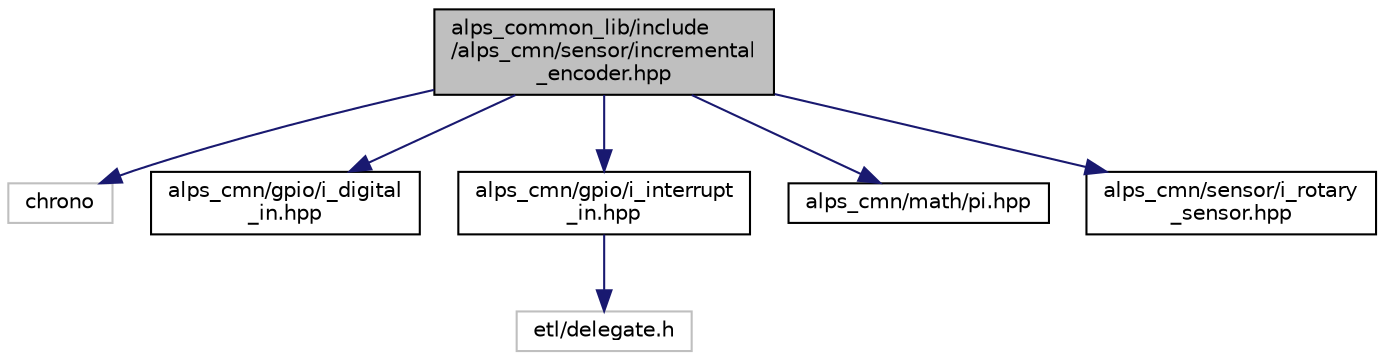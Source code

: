 digraph "alps_common_lib/include/alps_cmn/sensor/incremental_encoder.hpp"
{
 // LATEX_PDF_SIZE
  edge [fontname="Helvetica",fontsize="10",labelfontname="Helvetica",labelfontsize="10"];
  node [fontname="Helvetica",fontsize="10",shape=record];
  Node1 [label="alps_common_lib/include\l/alps_cmn/sensor/incremental\l_encoder.hpp",height=0.2,width=0.4,color="black", fillcolor="grey75", style="filled", fontcolor="black",tooltip=" "];
  Node1 -> Node2 [color="midnightblue",fontsize="10",style="solid",fontname="Helvetica"];
  Node2 [label="chrono",height=0.2,width=0.4,color="grey75", fillcolor="white", style="filled",tooltip=" "];
  Node1 -> Node3 [color="midnightblue",fontsize="10",style="solid",fontname="Helvetica"];
  Node3 [label="alps_cmn/gpio/i_digital\l_in.hpp",height=0.2,width=0.4,color="black", fillcolor="white", style="filled",URL="$i__digital__in_8hpp.html",tooltip=" "];
  Node1 -> Node4 [color="midnightblue",fontsize="10",style="solid",fontname="Helvetica"];
  Node4 [label="alps_cmn/gpio/i_interrupt\l_in.hpp",height=0.2,width=0.4,color="black", fillcolor="white", style="filled",URL="$i__interrupt__in_8hpp.html",tooltip=" "];
  Node4 -> Node5 [color="midnightblue",fontsize="10",style="solid",fontname="Helvetica"];
  Node5 [label="etl/delegate.h",height=0.2,width=0.4,color="grey75", fillcolor="white", style="filled",tooltip=" "];
  Node1 -> Node6 [color="midnightblue",fontsize="10",style="solid",fontname="Helvetica"];
  Node6 [label="alps_cmn/math/pi.hpp",height=0.2,width=0.4,color="black", fillcolor="white", style="filled",URL="$pi_8hpp.html",tooltip=" "];
  Node1 -> Node7 [color="midnightblue",fontsize="10",style="solid",fontname="Helvetica"];
  Node7 [label="alps_cmn/sensor/i_rotary\l_sensor.hpp",height=0.2,width=0.4,color="black", fillcolor="white", style="filled",URL="$i__rotary__sensor_8hpp.html",tooltip=" "];
}
